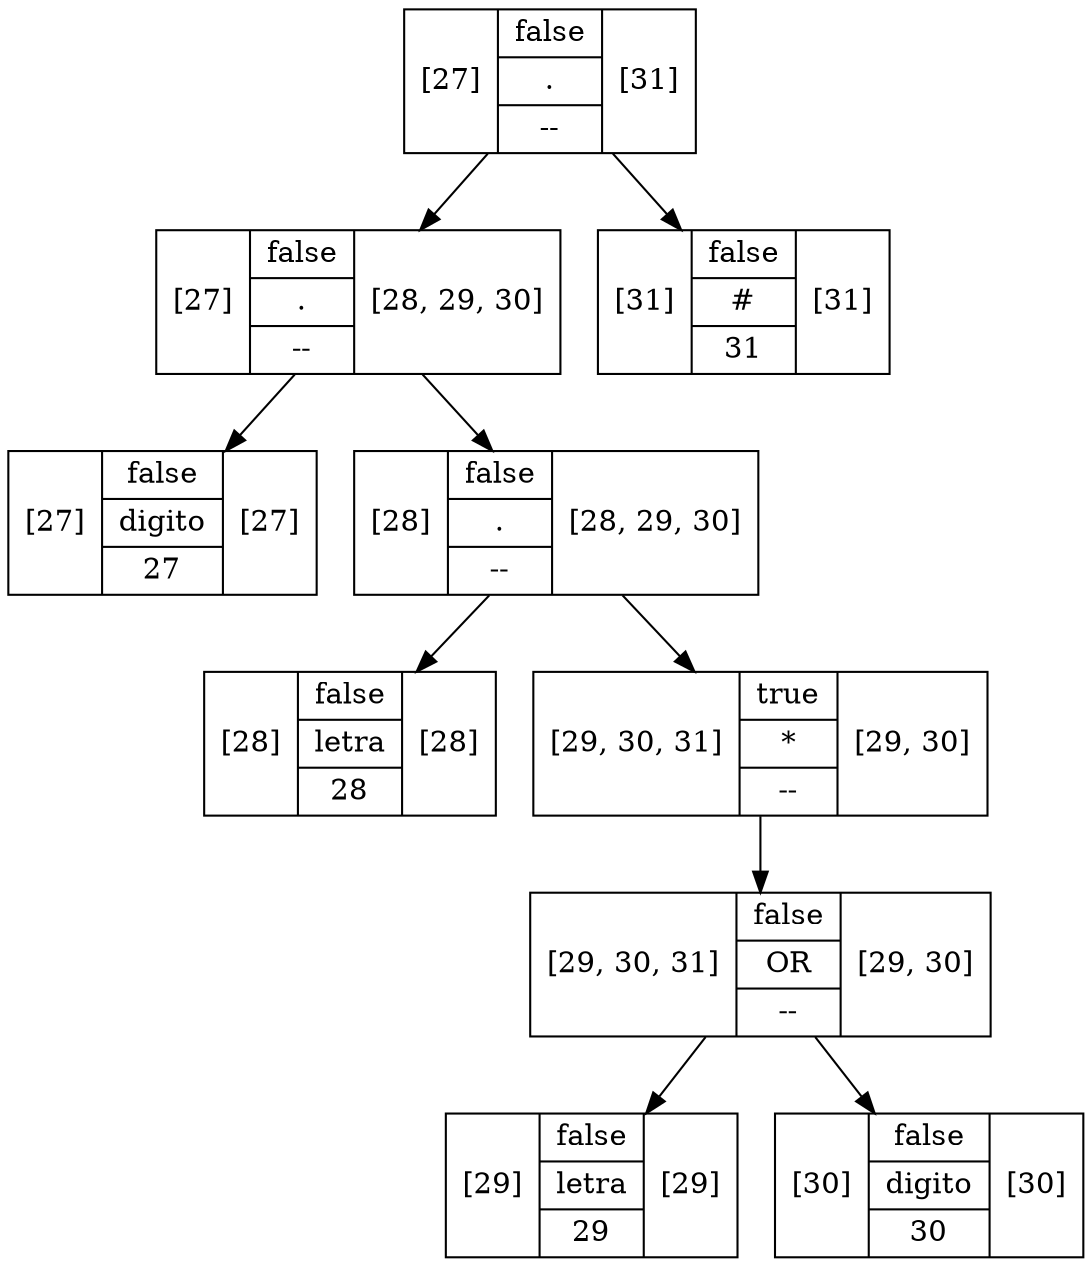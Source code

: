 digraph G {
2046300084 [shape=record label="[27] |{ false | digito | 27 }| [27]"];
1162182346 [shape=record label="[28] |{ false | letra | 28 }| [28]"];
607184809 [shape=record label="[29] |{ false | letra | 29 }| [29]"];
1957475491 [shape=record label="[30] |{ false | digito | 30 }| [30]"];
1301315629 [shape=record label="[29, 30, 31] |{ false | OR | -- }| [29, 30]"];
1301315629 -> 607184809
1301315629 -> 1957475491
600642683 [shape=record label="[29, 30, 31] |{ true | * | -- }| [29, 30]"];
600642683 -> 1301315629
6529540 [shape=record label="[28] |{ false | . | -- }| [28, 29, 30]"];
6529540 -> 1162182346
6529540 -> 600642683
301664007 [shape=record label="[27] |{ false | . | -- }| [28, 29, 30]"];
301664007 -> 2046300084
301664007 -> 6529540
1487105277 [shape=record label="[31] |{ false | # | 31 }| [31]"];
319210846 [shape=record label="[27] |{ false | . | -- }| [31]"];
319210846 -> 301664007
319210846 -> 1487105277
}